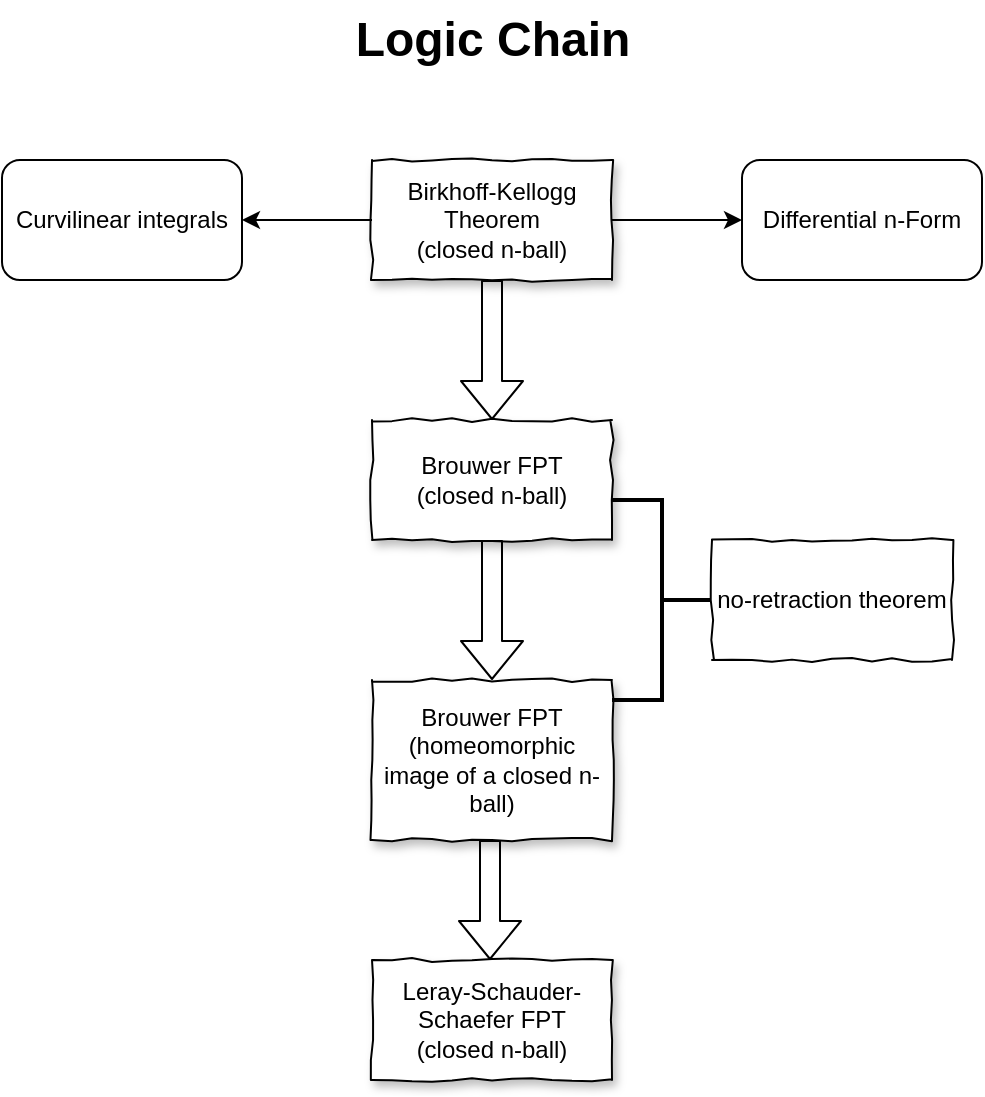 <mxfile version="13.0.3" type="github"><diagram id="T6oVSvKsiL3842rfVz5y" name="Page-1"><mxGraphModel dx="460" dy="790" grid="1" gridSize="10" guides="1" tooltips="1" connect="1" arrows="1" fold="1" page="1" pageScale="1" pageWidth="850" pageHeight="1100" math="0" shadow="0"><root><mxCell id="0"/><mxCell id="1" parent="0"/><mxCell id="dxoghSrG93zxjLJIHcii-1" value="&lt;div&gt;Logic Chain&lt;/div&gt;" style="text;strokeColor=none;fillColor=none;html=1;fontSize=24;fontStyle=1;verticalAlign=middle;align=center;" parent="1" vertex="1"><mxGeometry x="375" y="40" width="100" height="40" as="geometry"/></mxCell><mxCell id="dxoghSrG93zxjLJIHcii-2" value="&lt;div&gt;Birkhoff-Kellogg Theorem&lt;br&gt;(closed n-ball)&lt;br&gt;&lt;/div&gt;" style="rounded=0;whiteSpace=wrap;html=1;shadow=1;glass=0;comic=1;" parent="1" vertex="1"><mxGeometry x="365" y="120" width="120" height="60" as="geometry"/></mxCell><mxCell id="dxoghSrG93zxjLJIHcii-3" value="&lt;div&gt;Curvilinear integrals&lt;/div&gt;" style="rounded=1;whiteSpace=wrap;html=1;" parent="1" vertex="1"><mxGeometry x="180" y="120" width="120" height="60" as="geometry"/></mxCell><mxCell id="dxoghSrG93zxjLJIHcii-4" value="" style="endArrow=classic;html=1;exitX=0;exitY=0.5;exitDx=0;exitDy=0;entryX=1;entryY=0.5;entryDx=0;entryDy=0;" parent="1" source="dxoghSrG93zxjLJIHcii-2" target="dxoghSrG93zxjLJIHcii-3" edge="1"><mxGeometry width="50" height="50" relative="1" as="geometry"><mxPoint x="360" y="370" as="sourcePoint"/><mxPoint x="410" y="320" as="targetPoint"/></mxGeometry></mxCell><mxCell id="dxoghSrG93zxjLJIHcii-5" value="&lt;div&gt;Differential n-Form&lt;/div&gt;" style="rounded=1;whiteSpace=wrap;html=1;" parent="1" vertex="1"><mxGeometry x="550" y="120" width="120" height="60" as="geometry"/></mxCell><mxCell id="dxoghSrG93zxjLJIHcii-6" value="" style="endArrow=classic;html=1;exitX=1;exitY=0.5;exitDx=0;exitDy=0;entryX=0;entryY=0.5;entryDx=0;entryDy=0;" parent="1" source="dxoghSrG93zxjLJIHcii-2" target="dxoghSrG93zxjLJIHcii-5" edge="1"><mxGeometry width="50" height="50" relative="1" as="geometry"><mxPoint x="480" y="370" as="sourcePoint"/><mxPoint x="530" y="320" as="targetPoint"/></mxGeometry></mxCell><mxCell id="dxoghSrG93zxjLJIHcii-7" value="" style="shape=flexArrow;endArrow=classic;html=1;exitX=0.5;exitY=1;exitDx=0;exitDy=0;" parent="1" source="dxoghSrG93zxjLJIHcii-2" edge="1"><mxGeometry width="50" height="50" relative="1" as="geometry"><mxPoint x="480" y="370" as="sourcePoint"/><mxPoint x="425" y="250" as="targetPoint"/></mxGeometry></mxCell><mxCell id="dxoghSrG93zxjLJIHcii-8" value="&lt;div&gt;Brouwer FPT&lt;/div&gt;&lt;div&gt;(closed n-ball)&lt;br&gt;&lt;/div&gt;" style="rounded=0;whiteSpace=wrap;html=1;comic=1;shadow=1;" parent="1" vertex="1"><mxGeometry x="365" y="250" width="120" height="60" as="geometry"/></mxCell><mxCell id="dxoghSrG93zxjLJIHcii-12" value="&lt;div&gt;Brouwer FPT&lt;/div&gt;&lt;div&gt;(homeomorphic image of a closed n-ball)&lt;br&gt;&lt;/div&gt;" style="rounded=0;whiteSpace=wrap;html=1;comic=1;shadow=1;" parent="1" vertex="1"><mxGeometry x="365" y="380" width="120" height="80" as="geometry"/></mxCell><mxCell id="dxoghSrG93zxjLJIHcii-13" value="" style="shape=flexArrow;endArrow=classic;html=1;exitX=0.5;exitY=1;exitDx=0;exitDy=0;entryX=0.5;entryY=0;entryDx=0;entryDy=0;" parent="1" source="dxoghSrG93zxjLJIHcii-8" target="dxoghSrG93zxjLJIHcii-12" edge="1"><mxGeometry width="50" height="50" relative="1" as="geometry"><mxPoint x="480" y="370" as="sourcePoint"/><mxPoint x="530" y="320" as="targetPoint"/></mxGeometry></mxCell><mxCell id="dxoghSrG93zxjLJIHcii-14" value="" style="strokeWidth=2;html=1;shape=mxgraph.flowchart.annotation_2;align=left;labelPosition=right;pointerEvents=1;direction=west;" parent="1" vertex="1"><mxGeometry x="485" y="290" width="50" height="100" as="geometry"/></mxCell><mxCell id="dxoghSrG93zxjLJIHcii-15" value="&lt;div&gt;no-retraction theorem&lt;/div&gt;" style="rounded=0;whiteSpace=wrap;html=1;comic=1;" parent="1" vertex="1"><mxGeometry x="535" y="310" width="120" height="60" as="geometry"/></mxCell><mxCell id="dxoghSrG93zxjLJIHcii-16" value="" style="shape=flexArrow;endArrow=classic;html=1;" parent="1" edge="1"><mxGeometry width="50" height="50" relative="1" as="geometry"><mxPoint x="424" y="460" as="sourcePoint"/><mxPoint x="424" y="520" as="targetPoint"/></mxGeometry></mxCell><mxCell id="dxoghSrG93zxjLJIHcii-17" value="Leray-Schauder-Schaefer FPT&lt;br&gt;(closed n-ball)" style="rounded=0;whiteSpace=wrap;html=1;shadow=1;glass=0;comic=1;" parent="1" vertex="1"><mxGeometry x="365" y="520" width="120" height="60" as="geometry"/></mxCell></root></mxGraphModel></diagram></mxfile>